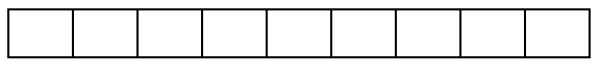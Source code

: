 digraph {
    splines=line;
    ranksep=0.2;
    nodesep=0.1;

    node[shape=record, height=.1]; arr1

    arr1[label="<f0>　|<f1>　|<f2>　|<f3>　|<f4>　|<f5>　|<f6>　|<f7>　|<f8>　"];
}
